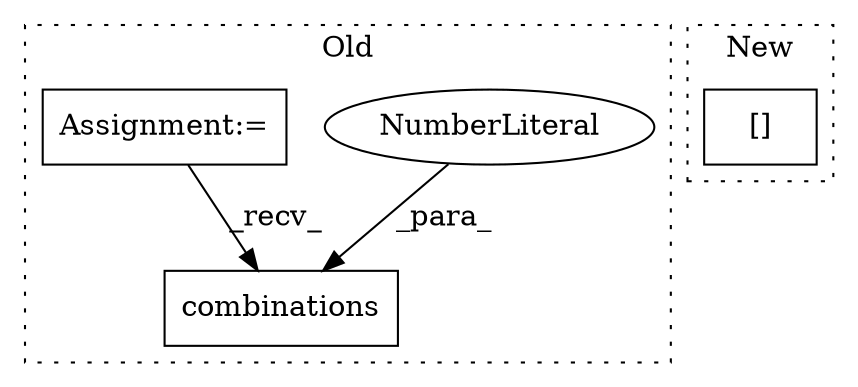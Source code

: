 digraph G {
subgraph cluster0 {
1 [label="combinations" a="32" s="7611,7630" l="13,1" shape="box"];
3 [label="NumberLiteral" a="34" s="7629" l="1" shape="ellipse"];
4 [label="Assignment:=" a="7" s="7485" l="9" shape="box"];
label = "Old";
style="dotted";
}
subgraph cluster1 {
2 [label="[]" a="2" s="8062,8084" l="5,1" shape="box"];
label = "New";
style="dotted";
}
3 -> 1 [label="_para_"];
4 -> 1 [label="_recv_"];
}